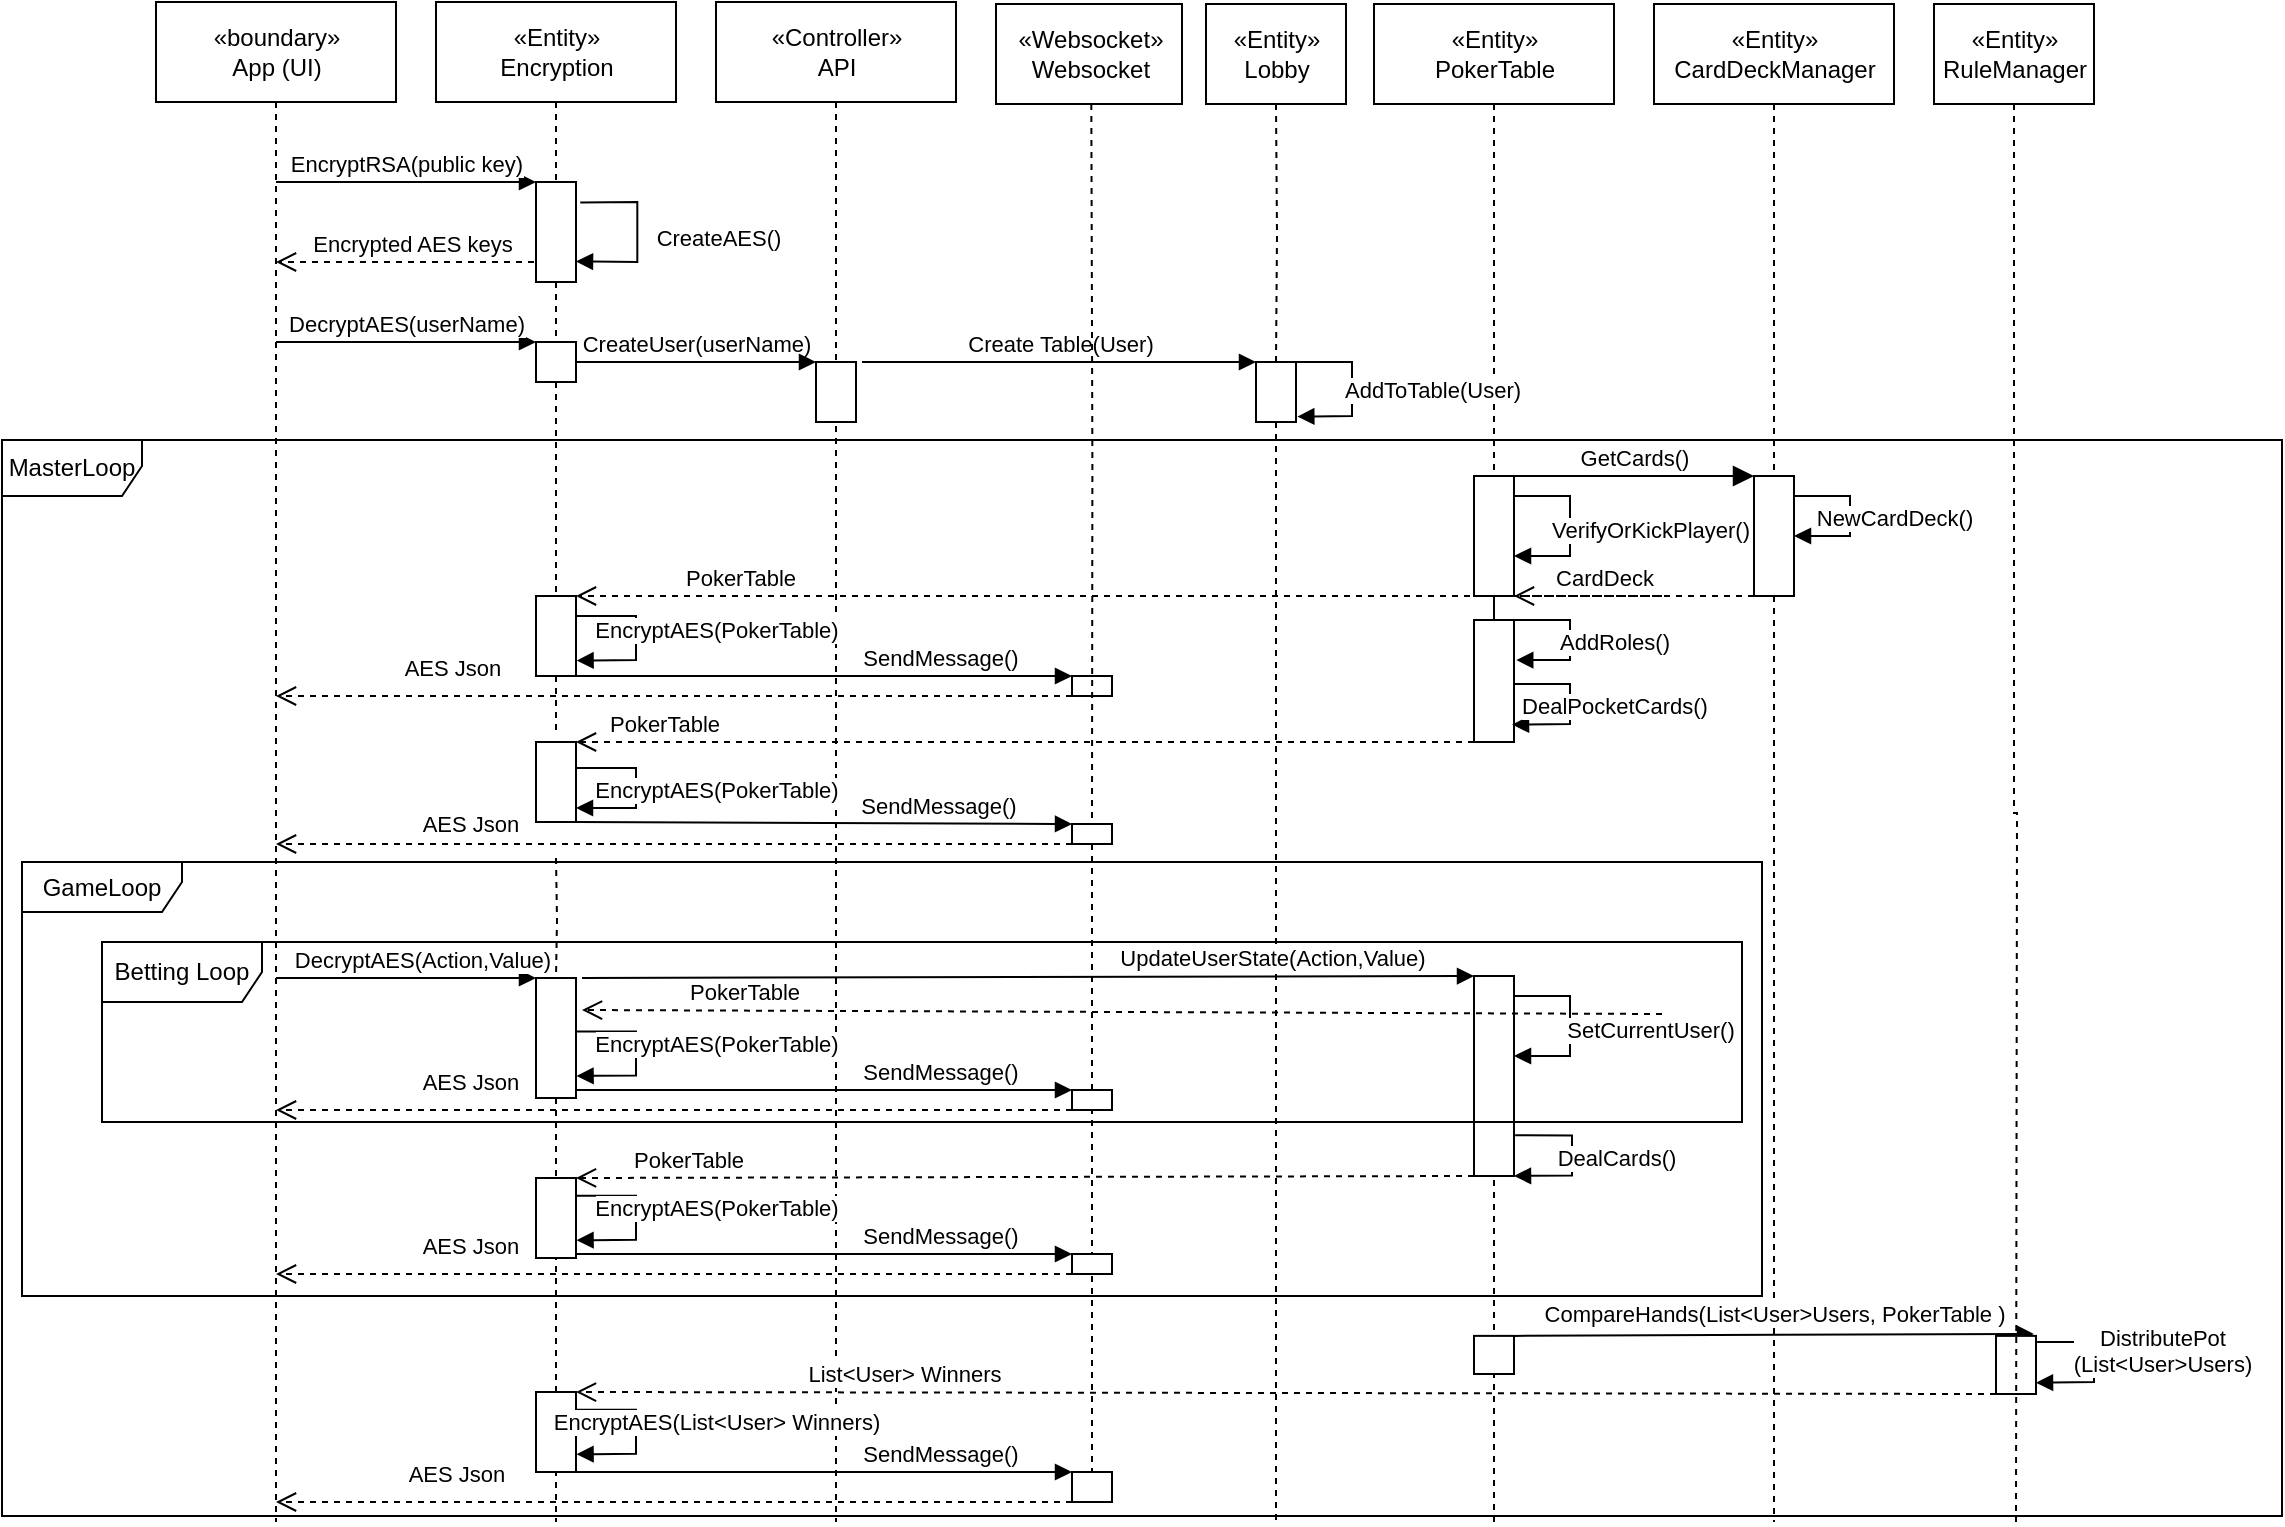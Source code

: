 <mxfile version="20.7.4" type="device"><diagram id="kZd33Q7mETK0-2-ZU69w" name="Page-1"><mxGraphModel dx="1194" dy="814" grid="1" gridSize="10" guides="1" tooltips="1" connect="1" arrows="1" fold="1" page="1" pageScale="1" pageWidth="1169" pageHeight="827" math="0" shadow="0"><root><mxCell id="0"/><mxCell id="1" parent="0"/><mxCell id="RnV2M7TS6SEAEEuUX7Q--28" style="edgeStyle=orthogonalEdgeStyle;rounded=0;orthogonalLoop=1;jettySize=auto;html=1;dashed=1;labelBackgroundColor=none;endArrow=none;endFill=0;align=center;" parent="1" source="RnV2M7TS6SEAEEuUX7Q--19" target="RnV2M7TS6SEAEEuUX7Q--27" edge="1"><mxGeometry relative="1" as="geometry"><mxPoint x="756" y="678" as="targetPoint"/><mxPoint x="756.034" y="328.0" as="sourcePoint"/><Array as="points"/></mxGeometry></mxCell><mxCell id="I23DWFLtq30ZqTqnCh0_-11" style="edgeStyle=orthogonalEdgeStyle;rounded=0;orthogonalLoop=1;jettySize=auto;html=1;endArrow=none;endFill=0;dashed=1;exitX=0.5;exitY=1;exitDx=0;exitDy=0;" parent="1" source="dXs2vQaUBMwAgR_g___q-1" edge="1"><mxGeometry relative="1" as="geometry"><mxPoint x="147" y="820" as="targetPoint"/><Array as="points"><mxPoint x="147" y="621"/><mxPoint x="147" y="621"/></Array></mxGeometry></mxCell><mxCell id="dXs2vQaUBMwAgR_g___q-1" value="«boundary»&lt;br&gt;App (UI)" style="html=1;" parent="1" vertex="1"><mxGeometry x="87" y="60" width="120" height="50" as="geometry"/></mxCell><mxCell id="I23DWFLtq30ZqTqnCh0_-12" style="edgeStyle=orthogonalEdgeStyle;rounded=0;orthogonalLoop=1;jettySize=auto;html=1;dashed=1;endArrow=none;endFill=0;exitX=0.5;exitY=1;exitDx=0;exitDy=0;" parent="1" source="pCBoZzAWG-BqP60tmtR0-14" edge="1"><mxGeometry relative="1" as="geometry"><mxPoint x="287" y="820" as="targetPoint"/><mxPoint x="287" y="488" as="sourcePoint"/><Array as="points"><mxPoint x="287" y="678"/><mxPoint x="287" y="678"/></Array></mxGeometry></mxCell><mxCell id="I23DWFLtq30ZqTqnCh0_-34" style="edgeStyle=orthogonalEdgeStyle;rounded=0;orthogonalLoop=1;jettySize=auto;html=1;dashed=1;endArrow=none;endFill=0;" parent="1" source="I23DWFLtq30ZqTqnCh0_-36" edge="1"><mxGeometry relative="1" as="geometry"><mxPoint x="647" y="820" as="targetPoint"/></mxGeometry></mxCell><mxCell id="I23DWFLtq30ZqTqnCh0_-1" value="«Entity»&lt;br&gt;Lobby" style="html=1;" parent="1" vertex="1"><mxGeometry x="612" y="61" width="70" height="50" as="geometry"/></mxCell><mxCell id="I23DWFLtq30ZqTqnCh0_-17" style="edgeStyle=orthogonalEdgeStyle;rounded=0;orthogonalLoop=1;jettySize=auto;html=1;dashed=1;endArrow=none;endFill=0;" parent="1" source="I23DWFLtq30ZqTqnCh0_-4" edge="1"><mxGeometry relative="1" as="geometry"><mxPoint x="427" y="820" as="targetPoint"/><Array as="points"><mxPoint x="427" y="630"/><mxPoint x="427" y="630"/></Array></mxGeometry></mxCell><mxCell id="I23DWFLtq30ZqTqnCh0_-4" value="«Controller»&lt;br&gt;API" style="html=1;" parent="1" vertex="1"><mxGeometry x="367" y="60" width="120" height="50" as="geometry"/></mxCell><mxCell id="I23DWFLtq30ZqTqnCh0_-5" value="«Entity»&lt;br&gt;Encryption" style="html=1;" parent="1" vertex="1"><mxGeometry x="227" y="60" width="120" height="50" as="geometry"/></mxCell><mxCell id="I23DWFLtq30ZqTqnCh0_-38" style="edgeStyle=orthogonalEdgeStyle;rounded=0;orthogonalLoop=1;jettySize=auto;html=1;dashed=1;labelBackgroundColor=none;endArrow=none;endFill=0;exitX=0.5;exitY=1;exitDx=0;exitDy=0;" parent="1" source="I23DWFLtq30ZqTqnCh0_-39" edge="1"><mxGeometry relative="1" as="geometry"><mxPoint x="896" y="820" as="targetPoint"/><Array as="points"/></mxGeometry></mxCell><mxCell id="I23DWFLtq30ZqTqnCh0_-6" value="«Entity»&lt;br&gt;CardDeckManager" style="html=1;" parent="1" vertex="1"><mxGeometry x="836" y="61" width="120" height="50" as="geometry"/></mxCell><mxCell id="I23DWFLtq30ZqTqnCh0_-14" value="EncryptRSA(public key)" style="html=1;verticalAlign=bottom;endArrow=block;entryX=0;entryY=0;entryDx=0;entryDy=0;" parent="1" target="I23DWFLtq30ZqTqnCh0_-13" edge="1"><mxGeometry width="80" relative="1" as="geometry"><mxPoint x="147" y="150" as="sourcePoint"/><mxPoint x="237" y="170" as="targetPoint"/></mxGeometry></mxCell><mxCell id="I23DWFLtq30ZqTqnCh0_-22" value="Encrypted AES keys" style="html=1;verticalAlign=bottom;endArrow=open;dashed=1;endSize=8;" parent="1" edge="1"><mxGeometry relative="1" as="geometry"><mxPoint x="282" y="190" as="sourcePoint"/><mxPoint x="147" y="190" as="targetPoint"/></mxGeometry></mxCell><mxCell id="I23DWFLtq30ZqTqnCh0_-25" value="DecryptAES(userName)" style="html=1;verticalAlign=bottom;endArrow=block;entryX=0;entryY=0;entryDx=0;entryDy=0;" parent="1" target="I23DWFLtq30ZqTqnCh0_-24" edge="1"><mxGeometry width="80" relative="1" as="geometry"><mxPoint x="147" y="230" as="sourcePoint"/><mxPoint x="237" y="250" as="targetPoint"/></mxGeometry></mxCell><mxCell id="I23DWFLtq30ZqTqnCh0_-24" value="" style="rounded=0;whiteSpace=wrap;html=1;" parent="1" vertex="1"><mxGeometry x="277" y="230" width="20" height="20" as="geometry"/></mxCell><mxCell id="I23DWFLtq30ZqTqnCh0_-26" style="edgeStyle=orthogonalEdgeStyle;rounded=0;orthogonalLoop=1;jettySize=auto;html=1;dashed=1;endArrow=none;endFill=0;exitX=0.5;exitY=1;exitDx=0;exitDy=0;" parent="1" source="I23DWFLtq30ZqTqnCh0_-5" target="I23DWFLtq30ZqTqnCh0_-24" edge="1"><mxGeometry relative="1" as="geometry"><mxPoint x="297" y="630" as="targetPoint"/><mxPoint x="297" y="110" as="sourcePoint"/><Array as="points"/></mxGeometry></mxCell><mxCell id="I23DWFLtq30ZqTqnCh0_-13" value="" style="rounded=0;whiteSpace=wrap;html=1;" parent="1" vertex="1"><mxGeometry x="277" y="150" width="20" height="50" as="geometry"/></mxCell><mxCell id="I23DWFLtq30ZqTqnCh0_-30" value="CreateUser(userName)" style="html=1;verticalAlign=bottom;endArrow=block;entryX=0;entryY=0;entryDx=0;entryDy=0;labelBackgroundColor=none;" parent="1" target="I23DWFLtq30ZqTqnCh0_-29" edge="1"><mxGeometry width="80" relative="1" as="geometry"><mxPoint x="297" y="240" as="sourcePoint"/><mxPoint x="415" y="242" as="targetPoint"/></mxGeometry></mxCell><mxCell id="I23DWFLtq30ZqTqnCh0_-29" value="" style="rounded=0;whiteSpace=wrap;html=1;" parent="1" vertex="1"><mxGeometry x="417" y="240" width="20" height="30" as="geometry"/></mxCell><mxCell id="I23DWFLtq30ZqTqnCh0_-35" value="Create Table(User)" style="html=1;verticalAlign=bottom;endArrow=block;entryX=0;entryY=0;entryDx=0;entryDy=0;" parent="1" target="I23DWFLtq30ZqTqnCh0_-36" edge="1"><mxGeometry width="80" relative="1" as="geometry"><mxPoint x="440" y="240" as="sourcePoint"/><mxPoint x="540" y="242" as="targetPoint"/></mxGeometry></mxCell><mxCell id="I23DWFLtq30ZqTqnCh0_-36" value="" style="rounded=0;whiteSpace=wrap;html=1;" parent="1" vertex="1"><mxGeometry x="637" y="240" width="20" height="30" as="geometry"/></mxCell><mxCell id="I23DWFLtq30ZqTqnCh0_-37" style="edgeStyle=orthogonalEdgeStyle;rounded=0;orthogonalLoop=1;jettySize=auto;html=1;dashed=1;endArrow=none;endFill=0;" parent="1" target="I23DWFLtq30ZqTqnCh0_-36" edge="1"><mxGeometry relative="1" as="geometry"><mxPoint x="647" y="621" as="targetPoint"/><mxPoint x="647" y="111" as="sourcePoint"/></mxGeometry></mxCell><mxCell id="I23DWFLtq30ZqTqnCh0_-39" value="" style="rounded=0;whiteSpace=wrap;html=1;" parent="1" vertex="1"><mxGeometry x="886" y="297" width="20" height="60" as="geometry"/></mxCell><mxCell id="I23DWFLtq30ZqTqnCh0_-40" style="edgeStyle=orthogonalEdgeStyle;rounded=0;orthogonalLoop=1;jettySize=auto;html=1;dashed=1;labelBackgroundColor=none;endArrow=none;endFill=0;" parent="1" source="I23DWFLtq30ZqTqnCh0_-6" target="I23DWFLtq30ZqTqnCh0_-39" edge="1"><mxGeometry relative="1" as="geometry"><mxPoint x="756" y="621" as="targetPoint"/><mxPoint x="756" y="111" as="sourcePoint"/></mxGeometry></mxCell><mxCell id="I23DWFLtq30ZqTqnCh0_-41" value="NewCardDeck()" style="html=1;verticalAlign=bottom;endArrow=block;rounded=0;" parent="1" edge="1"><mxGeometry x="0.263" y="-22" width="80" relative="1" as="geometry"><mxPoint x="906" y="307" as="sourcePoint"/><mxPoint x="906" y="327" as="targetPoint"/><Array as="points"><mxPoint x="934" y="307"/><mxPoint x="934" y="327"/></Array><mxPoint x="22" y="22" as="offset"/></mxGeometry></mxCell><mxCell id="I23DWFLtq30ZqTqnCh0_-42" value="GetCards()" style="html=1;verticalAlign=bottom;endArrow=block;endSize=8;align=center;endFill=1;exitX=1;exitY=0;exitDx=0;exitDy=0;entryX=0;entryY=0;entryDx=0;entryDy=0;" parent="1" source="RnV2M7TS6SEAEEuUX7Q--19" target="I23DWFLtq30ZqTqnCh0_-39" edge="1"><mxGeometry relative="1" as="geometry"><mxPoint x="806" y="248" as="sourcePoint"/><mxPoint x="846" y="178" as="targetPoint"/><mxPoint as="offset"/></mxGeometry></mxCell><mxCell id="I23DWFLtq30ZqTqnCh0_-44" style="edgeStyle=orthogonalEdgeStyle;rounded=0;orthogonalLoop=1;jettySize=auto;html=1;dashed=1;labelBackgroundColor=none;endArrow=none;endFill=0;align=center;entryX=0.5;entryY=1;entryDx=0;entryDy=0;" parent="1" edge="1"><mxGeometry relative="1" as="geometry"><mxPoint x="756" y="619" as="targetPoint"/><Array as="points"/><mxPoint x="756" y="820" as="sourcePoint"/></mxGeometry></mxCell><mxCell id="I23DWFLtq30ZqTqnCh0_-43" value="«Entity»&lt;br&gt;PokerTable" style="html=1;" parent="1" vertex="1"><mxGeometry x="696" y="61" width="120" height="50" as="geometry"/></mxCell><mxCell id="RnV2M7TS6SEAEEuUX7Q--2" value="CardDeck" style="html=1;verticalAlign=bottom;endArrow=open;dashed=1;endSize=8;entryX=1;entryY=1;entryDx=0;entryDy=0;exitX=0;exitY=1;exitDx=0;exitDy=0;" parent="1" source="I23DWFLtq30ZqTqnCh0_-39" target="RnV2M7TS6SEAEEuUX7Q--19" edge="1"><mxGeometry x="0.259" relative="1" as="geometry"><mxPoint x="884" y="318" as="sourcePoint"/><mxPoint x="776" y="318" as="targetPoint"/><mxPoint as="offset"/></mxGeometry></mxCell><mxCell id="RnV2M7TS6SEAEEuUX7Q--13" value="EncryptAES(PokerTable)" style="html=1;verticalAlign=bottom;endArrow=block;rounded=0;entryX=1.014;entryY=0.807;entryDx=0;entryDy=0;entryPerimeter=0;" parent="1" target="RnV2M7TS6SEAEEuUX7Q--12" edge="1"><mxGeometry x="0.115" y="40" width="80" relative="1" as="geometry"><mxPoint x="297" y="367" as="sourcePoint"/><mxPoint x="307" y="397" as="targetPoint"/><Array as="points"><mxPoint x="327" y="367"/><mxPoint x="327" y="389"/></Array><mxPoint as="offset"/></mxGeometry></mxCell><mxCell id="RnV2M7TS6SEAEEuUX7Q--14" value="AES Json" style="html=1;verticalAlign=bottom;endArrow=open;dashed=1;endSize=8;exitX=0;exitY=1;exitDx=0;exitDy=0;" parent="1" source="tcF9JLn-VsjhTE7uYUkC-4" edge="1"><mxGeometry x="0.561" y="-5" relative="1" as="geometry"><mxPoint x="277" y="397" as="sourcePoint"/><mxPoint x="147" y="407" as="targetPoint"/><mxPoint as="offset"/></mxGeometry></mxCell><mxCell id="RnV2M7TS6SEAEEuUX7Q--15" value="CreateAES()" style="html=1;verticalAlign=bottom;endArrow=block;rounded=0;entryX=0.967;entryY=0.567;entryDx=0;entryDy=0;entryPerimeter=0;exitX=1.074;exitY=0.146;exitDx=0;exitDy=0;exitPerimeter=0;" parent="1" edge="1"><mxGeometry x="0.259" y="40" width="80" relative="1" as="geometry"><mxPoint x="299.14" y="160.22" as="sourcePoint"/><mxPoint x="297.0" y="189.69" as="targetPoint"/><Array as="points"><mxPoint x="327.66" y="160"/><mxPoint x="327.66" y="190"/></Array><mxPoint as="offset"/></mxGeometry></mxCell><mxCell id="RnV2M7TS6SEAEEuUX7Q--19" value="" style="rounded=0;whiteSpace=wrap;html=1;" parent="1" vertex="1"><mxGeometry x="746" y="297" width="20" height="60" as="geometry"/></mxCell><mxCell id="RnV2M7TS6SEAEEuUX7Q--20" style="edgeStyle=orthogonalEdgeStyle;rounded=0;orthogonalLoop=1;jettySize=auto;html=1;dashed=1;labelBackgroundColor=none;endArrow=none;endFill=0;align=center;" parent="1" source="I23DWFLtq30ZqTqnCh0_-43" target="RnV2M7TS6SEAEEuUX7Q--19" edge="1"><mxGeometry relative="1" as="geometry"><mxPoint x="933" y="661" as="targetPoint"/><mxPoint x="756.0" y="111" as="sourcePoint"/><Array as="points"/></mxGeometry></mxCell><mxCell id="RnV2M7TS6SEAEEuUX7Q--24" value="PokerTable" style="html=1;verticalAlign=bottom;endArrow=open;dashed=1;endSize=8;entryX=1;entryY=0;entryDx=0;entryDy=0;exitX=0;exitY=0.5;exitDx=0;exitDy=0;" parent="1" target="RnV2M7TS6SEAEEuUX7Q--12" edge="1"><mxGeometry x="0.7" relative="1" as="geometry"><mxPoint x="840" y="357" as="sourcePoint"/><mxPoint x="580" y="356.44" as="targetPoint"/><mxPoint as="offset"/></mxGeometry></mxCell><mxCell id="RnV2M7TS6SEAEEuUX7Q--12" value="" style="rounded=0;whiteSpace=wrap;html=1;" parent="1" vertex="1"><mxGeometry x="277" y="357" width="20" height="40" as="geometry"/></mxCell><mxCell id="RnV2M7TS6SEAEEuUX7Q--25" style="edgeStyle=orthogonalEdgeStyle;rounded=0;orthogonalLoop=1;jettySize=auto;html=1;dashed=1;endArrow=none;endFill=0;exitX=0.5;exitY=1;exitDx=0;exitDy=0;" parent="1" source="I23DWFLtq30ZqTqnCh0_-24" target="RnV2M7TS6SEAEEuUX7Q--12" edge="1"><mxGeometry relative="1" as="geometry"><mxPoint x="287" y="630" as="targetPoint"/><mxPoint x="287" y="260" as="sourcePoint"/><Array as="points"/></mxGeometry></mxCell><mxCell id="RnV2M7TS6SEAEEuUX7Q--27" value="" style="rounded=0;whiteSpace=wrap;html=1;" parent="1" vertex="1"><mxGeometry x="746" y="369" width="20" height="61" as="geometry"/></mxCell><mxCell id="RnV2M7TS6SEAEEuUX7Q--29" value="PokerTable" style="html=1;verticalAlign=bottom;endArrow=open;dashed=1;endSize=8;exitX=0;exitY=1;exitDx=0;exitDy=0;entryX=1;entryY=0;entryDx=0;entryDy=0;" parent="1" source="RnV2M7TS6SEAEEuUX7Q--27" target="RnV2M7TS6SEAEEuUX7Q--32" edge="1"><mxGeometry x="0.804" relative="1" as="geometry"><mxPoint x="840" y="437.75" as="sourcePoint"/><mxPoint x="301" y="439" as="targetPoint"/><mxPoint as="offset"/></mxGeometry></mxCell><mxCell id="RnV2M7TS6SEAEEuUX7Q--31" style="edgeStyle=orthogonalEdgeStyle;rounded=0;orthogonalLoop=1;jettySize=auto;html=1;dashed=1;endArrow=none;endFill=0;exitX=0.5;exitY=1;exitDx=0;exitDy=0;" parent="1" source="RnV2M7TS6SEAEEuUX7Q--12" edge="1"><mxGeometry relative="1" as="geometry"><mxPoint x="287" y="427" as="targetPoint"/><mxPoint x="287" y="427" as="sourcePoint"/><Array as="points"/></mxGeometry></mxCell><mxCell id="RnV2M7TS6SEAEEuUX7Q--32" value="" style="rounded=0;whiteSpace=wrap;html=1;" parent="1" vertex="1"><mxGeometry x="277" y="430" width="20" height="40" as="geometry"/></mxCell><mxCell id="RnV2M7TS6SEAEEuUX7Q--33" value="EncryptAES(PokerTable)" style="html=1;verticalAlign=bottom;endArrow=block;rounded=0;" parent="1" edge="1"><mxGeometry x="0.25" y="-40" width="80" relative="1" as="geometry"><mxPoint x="297" y="443" as="sourcePoint"/><mxPoint x="297" y="463" as="targetPoint"/><Array as="points"><mxPoint x="327" y="443"/><mxPoint x="327" y="463"/></Array><mxPoint x="40" y="40" as="offset"/></mxGeometry></mxCell><mxCell id="RnV2M7TS6SEAEEuUX7Q--34" value="AES Json" style="html=1;verticalAlign=bottom;endArrow=open;dashed=1;endSize=8;exitX=0;exitY=1;exitDx=0;exitDy=0;" parent="1" source="tcF9JLn-VsjhTE7uYUkC-6" edge="1"><mxGeometry x="0.512" y="-1" relative="1" as="geometry"><mxPoint x="277" y="479.6" as="sourcePoint"/><mxPoint x="147" y="481" as="targetPoint"/><Array as="points"/><mxPoint as="offset"/></mxGeometry></mxCell><mxCell id="RnV2M7TS6SEAEEuUX7Q--41" value="«Entity»&lt;br&gt;RuleManager" style="html=1;" parent="1" vertex="1"><mxGeometry x="976" y="61" width="80" height="50" as="geometry"/></mxCell><mxCell id="RnV2M7TS6SEAEEuUX7Q--43" value="DecryptAES(Action,Value)" style="html=1;verticalAlign=bottom;endArrow=block;entryX=0;entryY=0;entryDx=0;entryDy=0;" parent="1" target="RnV2M7TS6SEAEEuUX7Q--44" edge="1"><mxGeometry x="0.123" width="80" relative="1" as="geometry"><mxPoint x="147" y="548.0" as="sourcePoint"/><mxPoint x="267" y="548" as="targetPoint"/><mxPoint as="offset"/></mxGeometry></mxCell><mxCell id="RnV2M7TS6SEAEEuUX7Q--44" value="" style="rounded=0;whiteSpace=wrap;html=1;" parent="1" vertex="1"><mxGeometry x="277" y="548" width="20" height="60" as="geometry"/></mxCell><mxCell id="RnV2M7TS6SEAEEuUX7Q--45" style="edgeStyle=orthogonalEdgeStyle;rounded=0;orthogonalLoop=1;jettySize=auto;html=1;dashed=1;endArrow=none;endFill=0;exitX=0.5;exitY=1;exitDx=0;exitDy=0;" parent="1" target="RnV2M7TS6SEAEEuUX7Q--44" edge="1"><mxGeometry relative="1" as="geometry"><mxPoint x="287" y="678" as="targetPoint"/><mxPoint x="287" y="488" as="sourcePoint"/><Array as="points"/></mxGeometry></mxCell><mxCell id="RnV2M7TS6SEAEEuUX7Q--46" value="UpdateUserState(Action,Value)" style="html=1;verticalAlign=bottom;endArrow=block;entryX=0;entryY=0;entryDx=0;entryDy=0;" parent="1" target="RnV2M7TS6SEAEEuUX7Q--47" edge="1"><mxGeometry x="0.55" width="80" relative="1" as="geometry"><mxPoint x="300" y="548.0" as="sourcePoint"/><mxPoint x="840" y="549" as="targetPoint"/><mxPoint as="offset"/></mxGeometry></mxCell><mxCell id="RnV2M7TS6SEAEEuUX7Q--47" value="" style="rounded=0;whiteSpace=wrap;html=1;" parent="1" vertex="1"><mxGeometry x="746" y="547" width="20" height="100" as="geometry"/></mxCell><mxCell id="pCBoZzAWG-BqP60tmtR0-1" value="PokerTable" style="html=1;verticalAlign=bottom;endArrow=open;dashed=1;endSize=8;exitX=0;exitY=1;exitDx=0;exitDy=0;entryX=1;entryY=0;entryDx=0;entryDy=0;" parent="1" source="RnV2M7TS6SEAEEuUX7Q--47" target="pCBoZzAWG-BqP60tmtR0-14" edge="1"><mxGeometry x="0.75" relative="1" as="geometry"><mxPoint x="840" y="649" as="sourcePoint"/><mxPoint x="320" y="648" as="targetPoint"/><mxPoint as="offset"/></mxGeometry></mxCell><mxCell id="pCBoZzAWG-BqP60tmtR0-2" value="EncryptAES(PokerTable)" style="html=1;verticalAlign=bottom;endArrow=block;rounded=0;entryX=1.014;entryY=0.807;entryDx=0;entryDy=0;entryPerimeter=0;" parent="1" edge="1"><mxGeometry x="0.115" y="40" width="80" relative="1" as="geometry"><mxPoint x="297.0" y="574.72" as="sourcePoint"/><mxPoint x="297.28" y="597.0" as="targetPoint"/><Array as="points"><mxPoint x="327" y="574.72"/><mxPoint x="327" y="596.72"/></Array><mxPoint as="offset"/></mxGeometry></mxCell><mxCell id="pCBoZzAWG-BqP60tmtR0-3" value="AES Json" style="html=1;verticalAlign=bottom;endArrow=open;dashed=1;endSize=8;exitX=0;exitY=1;exitDx=0;exitDy=0;" parent="1" source="tcF9JLn-VsjhTE7uYUkC-11" edge="1"><mxGeometry x="0.512" y="-5" relative="1" as="geometry"><mxPoint x="277" y="618" as="sourcePoint"/><mxPoint x="147" y="614" as="targetPoint"/><mxPoint as="offset"/></mxGeometry></mxCell><mxCell id="pCBoZzAWG-BqP60tmtR0-10" value="" style="rounded=0;whiteSpace=wrap;html=1;" parent="1" vertex="1"><mxGeometry x="746" y="726.94" width="20" height="19.06" as="geometry"/></mxCell><mxCell id="pCBoZzAWG-BqP60tmtR0-13" value="PokerTable" style="html=1;verticalAlign=bottom;endArrow=open;dashed=1;endSize=8;exitX=0;exitY=0.25;exitDx=0;exitDy=0;" parent="1" edge="1"><mxGeometry x="0.701" relative="1" as="geometry"><mxPoint x="840" y="566" as="sourcePoint"/><mxPoint x="300" y="564" as="targetPoint"/><mxPoint as="offset"/></mxGeometry></mxCell><mxCell id="pCBoZzAWG-BqP60tmtR0-14" value="" style="rounded=0;whiteSpace=wrap;html=1;" parent="1" vertex="1"><mxGeometry x="277" y="648" width="20" height="40" as="geometry"/></mxCell><mxCell id="pCBoZzAWG-BqP60tmtR0-15" style="edgeStyle=orthogonalEdgeStyle;rounded=0;orthogonalLoop=1;jettySize=auto;html=1;dashed=1;endArrow=none;endFill=0;exitX=0.5;exitY=1;exitDx=0;exitDy=0;" parent="1" source="RnV2M7TS6SEAEEuUX7Q--44" target="pCBoZzAWG-BqP60tmtR0-14" edge="1"><mxGeometry relative="1" as="geometry"><mxPoint x="287" y="848" as="targetPoint"/><mxPoint x="287" y="588" as="sourcePoint"/><Array as="points"/></mxGeometry></mxCell><mxCell id="pCBoZzAWG-BqP60tmtR0-16" value="EncryptAES(PokerTable)" style="html=1;verticalAlign=bottom;endArrow=block;rounded=0;entryX=1.014;entryY=0.807;entryDx=0;entryDy=0;entryPerimeter=0;" parent="1" edge="1"><mxGeometry x="0.115" y="40" width="80" relative="1" as="geometry"><mxPoint x="297.0" y="656.86" as="sourcePoint"/><mxPoint x="297.28" y="679.14" as="targetPoint"/><Array as="points"><mxPoint x="327" y="656.86"/><mxPoint x="327" y="678.86"/></Array><mxPoint as="offset"/></mxGeometry></mxCell><mxCell id="CEzN8gbvRfDG_5V-bq5U-1" value="AddRoles()" style="html=1;verticalAlign=bottom;endArrow=block;rounded=0;entryX=1.056;entryY=0.273;entryDx=0;entryDy=0;entryPerimeter=0;" parent="1" edge="1"><mxGeometry x="0.282" y="22" width="80" relative="1" as="geometry"><mxPoint x="766" y="369" as="sourcePoint"/><mxPoint x="767.12" y="389.03" as="targetPoint"/><Array as="points"><mxPoint x="794" y="369"/><mxPoint x="794" y="389"/></Array><mxPoint x="22" y="-22" as="offset"/></mxGeometry></mxCell><mxCell id="CEzN8gbvRfDG_5V-bq5U-3" value="DealPocketCards()" style="html=1;verticalAlign=bottom;endArrow=block;rounded=0;entryX=0.95;entryY=0.639;entryDx=0;entryDy=0;entryPerimeter=0;exitX=0.978;exitY=0.454;exitDx=0;exitDy=0;exitPerimeter=0;" parent="1" edge="1"><mxGeometry x="0.251" y="22" width="80" relative="1" as="geometry"><mxPoint x="765.56" y="400.94" as="sourcePoint"/><mxPoint x="765" y="421.29" as="targetPoint"/><Array as="points"><mxPoint x="794" y="401"/><mxPoint x="794" y="421"/></Array><mxPoint x="22" y="-22" as="offset"/></mxGeometry></mxCell><mxCell id="CEzN8gbvRfDG_5V-bq5U-4" value="SetCurrentUser()" style="html=1;verticalAlign=bottom;endArrow=block;rounded=0;" parent="1" edge="1"><mxGeometry x="0.259" y="40" width="80" relative="1" as="geometry"><mxPoint x="766" y="557" as="sourcePoint"/><mxPoint x="766" y="587" as="targetPoint"/><Array as="points"><mxPoint x="794" y="557"/><mxPoint x="794" y="587"/></Array><mxPoint as="offset"/></mxGeometry></mxCell><mxCell id="CEzN8gbvRfDG_5V-bq5U-5" value="DealCards()" style="html=1;verticalAlign=bottom;endArrow=block;rounded=0;entryX=0.95;entryY=0.639;entryDx=0;entryDy=0;entryPerimeter=0;exitX=0.978;exitY=0.454;exitDx=0;exitDy=0;exitPerimeter=0;" parent="1" edge="1"><mxGeometry x="0.251" y="22" width="80" relative="1" as="geometry"><mxPoint x="766.56" y="626.65" as="sourcePoint"/><mxPoint x="766" y="647" as="targetPoint"/><Array as="points"><mxPoint x="795" y="626.71"/><mxPoint x="795" y="646.71"/></Array><mxPoint x="22" y="-22" as="offset"/></mxGeometry></mxCell><mxCell id="tcF9JLn-VsjhTE7uYUkC-2" value="«Websocket»&lt;br&gt;Websocket" style="html=1;" parent="1" vertex="1"><mxGeometry x="507" y="61" width="93" height="50" as="geometry"/></mxCell><mxCell id="tcF9JLn-VsjhTE7uYUkC-3" style="edgeStyle=orthogonalEdgeStyle;rounded=0;orthogonalLoop=1;jettySize=auto;html=1;endArrow=none;endFill=0;dashed=1;labelBackgroundColor=none;entryX=0.5;entryY=0;entryDx=0;entryDy=0;" parent="1" source="tcF9JLn-VsjhTE7uYUkC-6" target="tcF9JLn-VsjhTE7uYUkC-28" edge="1"><mxGeometry relative="1" as="geometry"><mxPoint x="554.66" y="849" as="targetPoint"/><mxPoint x="554.66" y="159" as="sourcePoint"/></mxGeometry></mxCell><mxCell id="tcF9JLn-VsjhTE7uYUkC-4" value="" style="rounded=0;whiteSpace=wrap;html=1;" parent="1" vertex="1"><mxGeometry x="545" y="397" width="20" height="10" as="geometry"/></mxCell><mxCell id="tcF9JLn-VsjhTE7uYUkC-5" value="SendMessage()" style="html=1;verticalAlign=bottom;endArrow=block;entryX=0;entryY=0;entryDx=0;entryDy=0;labelBackgroundColor=none;exitX=1;exitY=1;exitDx=0;exitDy=0;" parent="1" source="RnV2M7TS6SEAEEuUX7Q--12" target="tcF9JLn-VsjhTE7uYUkC-4" edge="1"><mxGeometry x="0.462" width="80" relative="1" as="geometry"><mxPoint x="307" y="397" as="sourcePoint"/><mxPoint x="537" y="417.0" as="targetPoint"/><mxPoint as="offset"/></mxGeometry></mxCell><mxCell id="tcF9JLn-VsjhTE7uYUkC-6" value="" style="rounded=0;whiteSpace=wrap;html=1;" parent="1" vertex="1"><mxGeometry x="545" y="471" width="20" height="10" as="geometry"/></mxCell><mxCell id="tcF9JLn-VsjhTE7uYUkC-7" style="edgeStyle=orthogonalEdgeStyle;rounded=0;orthogonalLoop=1;jettySize=auto;html=1;endArrow=none;endFill=0;dashed=1;labelBackgroundColor=none;" parent="1" target="tcF9JLn-VsjhTE7uYUkC-6" edge="1"><mxGeometry relative="1" as="geometry"><mxPoint x="554.66" y="801" as="targetPoint"/><mxPoint x="554.66" y="111" as="sourcePoint"/></mxGeometry></mxCell><mxCell id="tcF9JLn-VsjhTE7uYUkC-8" value="SendMessage()" style="html=1;verticalAlign=bottom;endArrow=block;entryX=0;entryY=0;entryDx=0;entryDy=0;labelBackgroundColor=none;exitX=1;exitY=1;exitDx=0;exitDy=0;" parent="1" source="RnV2M7TS6SEAEEuUX7Q--32" target="tcF9JLn-VsjhTE7uYUkC-6" edge="1"><mxGeometry x="0.462" width="80" relative="1" as="geometry"><mxPoint x="297.0" y="490.52" as="sourcePoint"/><mxPoint x="557" y="490.52" as="targetPoint"/><mxPoint as="offset"/></mxGeometry></mxCell><mxCell id="tcF9JLn-VsjhTE7uYUkC-10" value="SendMessage()" style="html=1;verticalAlign=bottom;endArrow=block;entryX=0;entryY=0;entryDx=0;entryDy=0;labelBackgroundColor=none;exitX=1;exitY=1;exitDx=0;exitDy=0;" parent="1" target="tcF9JLn-VsjhTE7uYUkC-11" edge="1"><mxGeometry x="0.462" width="80" relative="1" as="geometry"><mxPoint x="297.0" y="604" as="sourcePoint"/><mxPoint x="537" y="624.0" as="targetPoint"/><mxPoint as="offset"/></mxGeometry></mxCell><mxCell id="tcF9JLn-VsjhTE7uYUkC-11" value="" style="rounded=0;whiteSpace=wrap;html=1;" parent="1" vertex="1"><mxGeometry x="545" y="604" width="20" height="10" as="geometry"/></mxCell><mxCell id="tcF9JLn-VsjhTE7uYUkC-15" value="" style="rounded=0;whiteSpace=wrap;html=1;" parent="1" vertex="1"><mxGeometry x="545" y="686" width="20" height="10" as="geometry"/></mxCell><mxCell id="tcF9JLn-VsjhTE7uYUkC-16" value="SendMessage()" style="html=1;verticalAlign=bottom;endArrow=block;entryX=0;entryY=0;entryDx=0;entryDy=0;labelBackgroundColor=none;exitX=1;exitY=1;exitDx=0;exitDy=0;" parent="1" target="tcF9JLn-VsjhTE7uYUkC-15" edge="1"><mxGeometry x="0.462" width="80" relative="1" as="geometry"><mxPoint x="297.0" y="686" as="sourcePoint"/><mxPoint x="537" y="706.0" as="targetPoint"/><mxPoint as="offset"/></mxGeometry></mxCell><mxCell id="tcF9JLn-VsjhTE7uYUkC-17" value="AES Json" style="html=1;verticalAlign=bottom;endArrow=open;dashed=1;endSize=8;exitX=0;exitY=1;exitDx=0;exitDy=0;" parent="1" source="tcF9JLn-VsjhTE7uYUkC-15" edge="1"><mxGeometry x="0.512" y="-5" relative="1" as="geometry"><mxPoint x="277" y="700" as="sourcePoint"/><mxPoint x="147" y="696" as="targetPoint"/><mxPoint as="offset"/></mxGeometry></mxCell><mxCell id="tcF9JLn-VsjhTE7uYUkC-18" value="CompareHands(List&amp;lt;User&amp;gt;Users, PokerTable )" style="html=1;verticalAlign=bottom;endArrow=block;rounded=0;exitX=1;exitY=0;exitDx=0;exitDy=0;" parent="1" source="pCBoZzAWG-BqP60tmtR0-10" edge="1"><mxGeometry width="80" relative="1" as="geometry"><mxPoint x="776" y="725.94" as="sourcePoint"/><mxPoint x="1026" y="725.94" as="targetPoint"/><Array as="points"/><mxPoint y="-1" as="offset"/></mxGeometry></mxCell><mxCell id="tcF9JLn-VsjhTE7uYUkC-20" value="" style="rounded=0;whiteSpace=wrap;html=1;" parent="1" vertex="1"><mxGeometry x="1007" y="726.94" width="20" height="29.06" as="geometry"/></mxCell><mxCell id="tcF9JLn-VsjhTE7uYUkC-21" style="edgeStyle=orthogonalEdgeStyle;rounded=0;orthogonalLoop=1;jettySize=auto;html=1;endArrow=none;endFill=0;dashed=1;labelBackgroundColor=none;" parent="1" source="RnV2M7TS6SEAEEuUX7Q--41" edge="1"><mxGeometry relative="1" as="geometry"><mxPoint x="1017" y="820" as="targetPoint"/><mxPoint x="1036" y="111" as="sourcePoint"/></mxGeometry></mxCell><mxCell id="tcF9JLn-VsjhTE7uYUkC-22" value="List&amp;lt;User&amp;gt; Winners" style="html=1;verticalAlign=bottom;endArrow=open;dashed=1;endSize=8;exitX=0;exitY=1;exitDx=0;exitDy=0;entryX=1;entryY=0;entryDx=0;entryDy=0;" parent="1" source="tcF9JLn-VsjhTE7uYUkC-20" target="tcF9JLn-VsjhTE7uYUkC-30" edge="1"><mxGeometry x="0.538" relative="1" as="geometry"><mxPoint x="1120" y="716" as="sourcePoint"/><mxPoint x="570" y="716" as="targetPoint"/><mxPoint as="offset"/></mxGeometry></mxCell><mxCell id="tcF9JLn-VsjhTE7uYUkC-25" value="DistributePot&lt;br&gt;(List&amp;lt;User&amp;gt;Users)" style="html=1;verticalAlign=bottom;endArrow=block;rounded=0;entryX=0.95;entryY=0.639;entryDx=0;entryDy=0;entryPerimeter=0;exitX=0.978;exitY=0.454;exitDx=0;exitDy=0;exitPerimeter=0;" parent="1" edge="1"><mxGeometry x="0.251" y="34" width="80" relative="1" as="geometry"><mxPoint x="1027.56" y="730" as="sourcePoint"/><mxPoint x="1027" y="750.35" as="targetPoint"/><Array as="points"><mxPoint x="1056" y="730.06"/><mxPoint x="1056" y="750.06"/></Array><mxPoint x="34" y="-34" as="offset"/></mxGeometry></mxCell><mxCell id="tcF9JLn-VsjhTE7uYUkC-28" value="" style="rounded=0;whiteSpace=wrap;html=1;" parent="1" vertex="1"><mxGeometry x="545" y="795" width="20" height="15" as="geometry"/></mxCell><mxCell id="tcF9JLn-VsjhTE7uYUkC-29" value="SendMessage()" style="html=1;verticalAlign=bottom;endArrow=block;entryX=0;entryY=0;entryDx=0;entryDy=0;labelBackgroundColor=none;exitX=1;exitY=1;exitDx=0;exitDy=0;" parent="1" source="tcF9JLn-VsjhTE7uYUkC-30" target="tcF9JLn-VsjhTE7uYUkC-28" edge="1"><mxGeometry x="0.462" width="80" relative="1" as="geometry"><mxPoint x="297" y="778" as="sourcePoint"/><mxPoint x="537" y="798.0" as="targetPoint"/><mxPoint as="offset"/></mxGeometry></mxCell><mxCell id="tcF9JLn-VsjhTE7uYUkC-30" value="" style="rounded=0;whiteSpace=wrap;html=1;" parent="1" vertex="1"><mxGeometry x="277" y="755" width="20" height="40" as="geometry"/></mxCell><mxCell id="tcF9JLn-VsjhTE7uYUkC-31" value="EncryptAES(List&amp;lt;User&amp;gt; Winners)" style="html=1;verticalAlign=bottom;endArrow=block;rounded=0;entryX=1.014;entryY=0.807;entryDx=0;entryDy=0;entryPerimeter=0;" parent="1" edge="1"><mxGeometry x="0.115" y="40" width="80" relative="1" as="geometry"><mxPoint x="297.0" y="763.86" as="sourcePoint"/><mxPoint x="297.28" y="786.14" as="targetPoint"/><Array as="points"><mxPoint x="327" y="763.86"/><mxPoint x="327" y="785.86"/></Array><mxPoint as="offset"/></mxGeometry></mxCell><mxCell id="tcF9JLn-VsjhTE7uYUkC-32" value="AES Json" style="html=1;verticalAlign=bottom;endArrow=open;dashed=1;endSize=8;exitX=0;exitY=1;exitDx=0;exitDy=0;" parent="1" source="tcF9JLn-VsjhTE7uYUkC-28" edge="1"><mxGeometry x="0.55" y="-5" relative="1" as="geometry"><mxPoint x="542" y="810.0" as="sourcePoint"/><mxPoint x="147" y="810" as="targetPoint"/><mxPoint as="offset"/></mxGeometry></mxCell><mxCell id="4rXDthsjbxwhP-bbcQOD-4" value="AddToTable(User)" style="html=1;verticalAlign=bottom;endArrow=block;rounded=0;entryX=1.033;entryY=0.91;entryDx=0;entryDy=0;entryPerimeter=0;exitX=0.92;exitY=0.002;exitDx=0;exitDy=0;exitPerimeter=0;" parent="1" source="I23DWFLtq30ZqTqnCh0_-36" target="I23DWFLtq30ZqTqnCh0_-36" edge="1"><mxGeometry x="0.259" y="40" width="80" relative="1" as="geometry"><mxPoint x="658" y="240" as="sourcePoint"/><mxPoint x="657" y="271" as="targetPoint"/><Array as="points"><mxPoint x="685" y="240"/><mxPoint x="685" y="267"/></Array><mxPoint as="offset"/></mxGeometry></mxCell><mxCell id="4rXDthsjbxwhP-bbcQOD-7" value="VerifyOrKickPlayer()" style="html=1;verticalAlign=bottom;endArrow=block;rounded=0;" parent="1" edge="1"><mxGeometry x="0.259" y="40" width="80" relative="1" as="geometry"><mxPoint x="766" y="307" as="sourcePoint"/><mxPoint x="766" y="337" as="targetPoint"/><Array as="points"><mxPoint x="794" y="307"/><mxPoint x="794" y="337"/></Array><mxPoint as="offset"/></mxGeometry></mxCell><mxCell id="4rXDthsjbxwhP-bbcQOD-103" value="Betting Loop" style="" parent="0"/><mxCell id="CEzN8gbvRfDG_5V-bq5U-8" value="Betting Loop" style="shape=umlFrame;whiteSpace=wrap;html=1;width=80;height=30;" parent="4rXDthsjbxwhP-bbcQOD-103" vertex="1"><mxGeometry x="60" y="530" width="820" height="90" as="geometry"/></mxCell><mxCell id="4rXDthsjbxwhP-bbcQOD-102" value="Game Loop" style="" parent="0"/><mxCell id="pCBoZzAWG-BqP60tmtR0-9" value="GameLoop" style="shape=umlFrame;whiteSpace=wrap;html=1;width=80;height=25;" parent="4rXDthsjbxwhP-bbcQOD-102" vertex="1"><mxGeometry x="20" y="490" width="870" height="217" as="geometry"/></mxCell><mxCell id="4rXDthsjbxwhP-bbcQOD-9" value="Master Loop" style="locked=1;" parent="0"/><mxCell id="4rXDthsjbxwhP-bbcQOD-8" value="MasterLoop" style="shape=umlFrame;whiteSpace=wrap;html=1;width=70;height=28;" parent="4rXDthsjbxwhP-bbcQOD-9" vertex="1"><mxGeometry x="10" y="279" width="1140" height="538" as="geometry"/></mxCell></root></mxGraphModel></diagram></mxfile>